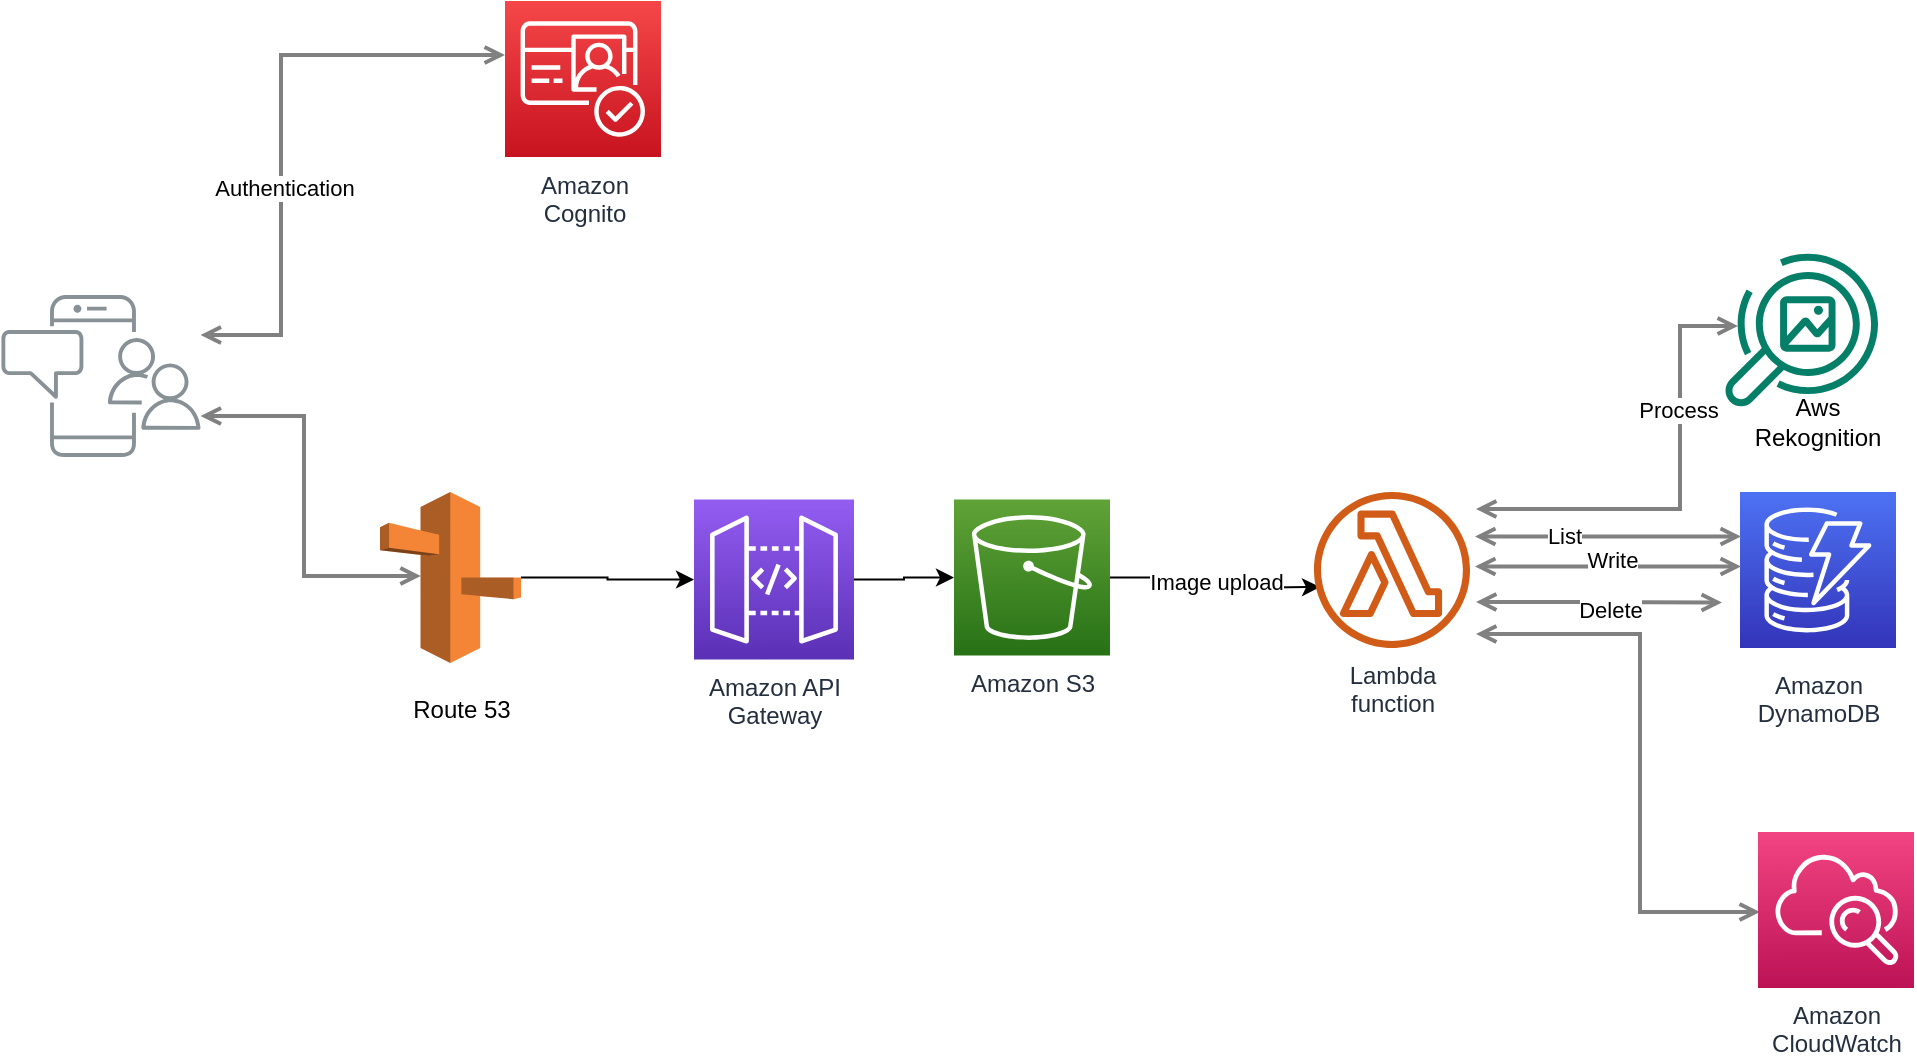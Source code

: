 <mxfile version="15.8.3" type="github"><diagram id="Ht1M8jgEwFfnCIfOTk4-" name="Page-1"><mxGraphModel dx="786" dy="458" grid="1" gridSize="10" guides="1" tooltips="1" connect="1" arrows="1" fold="1" page="1" pageScale="1" pageWidth="1169" pageHeight="827" math="0" shadow="0"><root><mxCell id="0"/><mxCell id="1" parent="0"/><mxCell id="UEzPUAAOIrF-is8g5C7q-124" style="edgeStyle=orthogonalEdgeStyle;rounded=0;orthogonalLoop=1;jettySize=auto;html=1;startArrow=open;startFill=0;endArrow=open;endFill=0;strokeWidth=2;strokeColor=#808080;" parent="1" source="UEzPUAAOIrF-is8g5C7q-110" target="UEzPUAAOIrF-is8g5C7q-111" edge="1"><mxGeometry relative="1" as="geometry"><Array as="points"><mxPoint x="193.5" y="241.5"/><mxPoint x="193.5" y="101.5"/></Array></mxGeometry></mxCell><mxCell id="Y5jQeSG2iGX0GZkxW1du-38" value="Authentication" style="edgeLabel;html=1;align=center;verticalAlign=middle;resizable=0;points=[];" vertex="1" connectable="0" parent="UEzPUAAOIrF-is8g5C7q-124"><mxGeometry x="-0.222" relative="1" as="geometry"><mxPoint x="1" as="offset"/></mxGeometry></mxCell><mxCell id="UEzPUAAOIrF-is8g5C7q-127" style="edgeStyle=orthogonalEdgeStyle;rounded=0;orthogonalLoop=1;jettySize=auto;html=1;startArrow=open;startFill=0;endArrow=open;endFill=0;strokeWidth=2;strokeColor=#808080;entryX=0.29;entryY=0.5;entryDx=0;entryDy=0;entryPerimeter=0;" parent="1" source="UEzPUAAOIrF-is8g5C7q-110" target="Y5jQeSG2iGX0GZkxW1du-2" edge="1"><mxGeometry relative="1" as="geometry"><Array as="points"><mxPoint x="205" y="282"/><mxPoint x="205" y="362"/><mxPoint x="263" y="362"/></Array><mxPoint x="233" y="362" as="targetPoint"/></mxGeometry></mxCell><mxCell id="UEzPUAAOIrF-is8g5C7q-110" value="" style="outlineConnect=0;gradientColor=none;fontColor=#545B64;strokeColor=none;fillColor=#879196;dashed=0;verticalLabelPosition=bottom;verticalAlign=top;align=center;html=1;fontSize=12;fontStyle=0;aspect=fixed;shape=mxgraph.aws4.illustration_notification;pointerEvents=1;labelBackgroundColor=#ffffff;" parent="1" vertex="1"><mxGeometry x="53.5" y="221.5" width="100" height="81" as="geometry"/></mxCell><mxCell id="UEzPUAAOIrF-is8g5C7q-111" value="Amazon &lt;br&gt;Cognito" style="outlineConnect=0;fontColor=#232F3E;gradientColor=#F54749;gradientDirection=north;fillColor=#C7131F;strokeColor=#ffffff;dashed=0;verticalLabelPosition=bottom;verticalAlign=top;align=center;html=1;fontSize=12;fontStyle=0;aspect=fixed;shape=mxgraph.aws4.resourceIcon;resIcon=mxgraph.aws4.cognito;labelBackgroundColor=#ffffff;" parent="1" vertex="1"><mxGeometry x="305.5" y="74.5" width="78" height="78" as="geometry"/></mxCell><mxCell id="Y5jQeSG2iGX0GZkxW1du-7" value="" style="edgeStyle=orthogonalEdgeStyle;rounded=0;orthogonalLoop=1;jettySize=auto;html=1;" edge="1" parent="1" source="UEzPUAAOIrF-is8g5C7q-114" target="Y5jQeSG2iGX0GZkxW1du-3"><mxGeometry relative="1" as="geometry"/></mxCell><mxCell id="UEzPUAAOIrF-is8g5C7q-114" value="Amazon API&lt;br&gt;Gateway&lt;br&gt;" style="outlineConnect=0;fontColor=#232F3E;gradientColor=#945DF2;gradientDirection=north;fillColor=#5A30B5;strokeColor=#ffffff;dashed=0;verticalLabelPosition=bottom;verticalAlign=top;align=center;html=1;fontSize=12;fontStyle=0;aspect=fixed;shape=mxgraph.aws4.resourceIcon;resIcon=mxgraph.aws4.api_gateway;labelBackgroundColor=#ffffff;" parent="1" vertex="1"><mxGeometry x="400" y="323.75" width="80" height="80" as="geometry"/></mxCell><mxCell id="UEzPUAAOIrF-is8g5C7q-119" value="Amazon&lt;br&gt;DynamoDB&lt;br&gt;" style="outlineConnect=0;fontColor=#232F3E;gradientColor=#4D72F3;gradientDirection=north;fillColor=#3334B9;strokeColor=#ffffff;dashed=0;verticalLabelPosition=bottom;verticalAlign=top;align=center;html=1;fontSize=12;fontStyle=0;aspect=fixed;shape=mxgraph.aws4.resourceIcon;resIcon=mxgraph.aws4.dynamodb;labelBackgroundColor=#ffffff;spacingTop=5;" parent="1" vertex="1"><mxGeometry x="923.0" y="320" width="78" height="78" as="geometry"/></mxCell><mxCell id="Y5jQeSG2iGX0GZkxW1du-6" style="edgeStyle=orthogonalEdgeStyle;rounded=0;orthogonalLoop=1;jettySize=auto;html=1;" edge="1" parent="1" source="Y5jQeSG2iGX0GZkxW1du-2" target="UEzPUAAOIrF-is8g5C7q-114"><mxGeometry relative="1" as="geometry"><mxPoint x="390" y="370" as="targetPoint"/></mxGeometry></mxCell><mxCell id="Y5jQeSG2iGX0GZkxW1du-2" value="" style="outlineConnect=0;dashed=0;verticalLabelPosition=bottom;verticalAlign=top;align=center;html=1;shape=mxgraph.aws3.route_53;fillColor=#F58536;gradientColor=none;" vertex="1" parent="1"><mxGeometry x="243" y="320" width="70.5" height="85.5" as="geometry"/></mxCell><mxCell id="Y5jQeSG2iGX0GZkxW1du-9" value="Image upload" style="edgeStyle=orthogonalEdgeStyle;rounded=0;orthogonalLoop=1;jettySize=auto;html=1;" edge="1" parent="1" source="Y5jQeSG2iGX0GZkxW1du-3"><mxGeometry relative="1" as="geometry"><mxPoint x="713" y="367.5" as="targetPoint"/></mxGeometry></mxCell><mxCell id="Y5jQeSG2iGX0GZkxW1du-3" value="Amazon S3" style="outlineConnect=0;fontColor=#232F3E;gradientColor=#60A337;gradientDirection=north;fillColor=#277116;strokeColor=#ffffff;dashed=0;verticalLabelPosition=bottom;verticalAlign=top;align=center;html=1;fontSize=12;fontStyle=0;aspect=fixed;shape=mxgraph.aws4.resourceIcon;resIcon=mxgraph.aws4.s3;labelBackgroundColor=#ffffff;" vertex="1" parent="1"><mxGeometry x="530.0" y="323.75" width="78" height="78" as="geometry"/></mxCell><mxCell id="Y5jQeSG2iGX0GZkxW1du-22" style="edgeStyle=orthogonalEdgeStyle;rounded=0;orthogonalLoop=1;jettySize=auto;html=1;startArrow=open;startFill=0;endArrow=open;endFill=0;strokeWidth=2;strokeColor=#808080;" edge="1" parent="1"><mxGeometry relative="1" as="geometry"><Array as="points"><mxPoint x="853.5" y="357.25"/><mxPoint x="853.5" y="357.25"/></Array><mxPoint x="790.5" y="357.25" as="sourcePoint"/><mxPoint x="923.501" y="357.25" as="targetPoint"/></mxGeometry></mxCell><mxCell id="Y5jQeSG2iGX0GZkxW1du-26" value="Write" style="edgeLabel;html=1;align=center;verticalAlign=middle;resizable=0;points=[];" vertex="1" connectable="0" parent="Y5jQeSG2iGX0GZkxW1du-22"><mxGeometry x="0.015" y="5" relative="1" as="geometry"><mxPoint x="1" y="1" as="offset"/></mxGeometry></mxCell><mxCell id="Y5jQeSG2iGX0GZkxW1du-23" style="edgeStyle=orthogonalEdgeStyle;rounded=0;orthogonalLoop=1;jettySize=auto;html=1;startArrow=open;startFill=0;endArrow=open;endFill=0;strokeWidth=2;strokeColor=#808080;" edge="1" parent="1"><mxGeometry relative="1" as="geometry"><mxPoint x="790.5" y="342.25" as="sourcePoint"/><mxPoint x="923.501" y="342.25" as="targetPoint"/><Array as="points"><mxPoint x="853.5" y="342.25"/><mxPoint x="853.5" y="342.25"/></Array></mxGeometry></mxCell><mxCell id="Y5jQeSG2iGX0GZkxW1du-25" value="List" style="edgeLabel;html=1;align=center;verticalAlign=middle;resizable=0;points=[];" vertex="1" connectable="0" parent="Y5jQeSG2iGX0GZkxW1du-23"><mxGeometry x="-0.346" y="2" relative="1" as="geometry"><mxPoint x="1" y="1" as="offset"/></mxGeometry></mxCell><mxCell id="Y5jQeSG2iGX0GZkxW1du-24" style="edgeStyle=orthogonalEdgeStyle;rounded=0;orthogonalLoop=1;jettySize=auto;html=1;startArrow=open;startFill=0;endArrow=open;endFill=0;strokeWidth=2;strokeColor=#808080;" edge="1" parent="1"><mxGeometry relative="1" as="geometry"><Array as="points"><mxPoint x="844" y="375.25"/><mxPoint x="844" y="375.25"/></Array><mxPoint x="791" y="375" as="sourcePoint"/><mxPoint x="914.001" y="375.25" as="targetPoint"/></mxGeometry></mxCell><mxCell id="Y5jQeSG2iGX0GZkxW1du-27" value="Delete" style="edgeLabel;html=1;align=center;verticalAlign=middle;resizable=0;points=[];" vertex="1" connectable="0" parent="Y5jQeSG2iGX0GZkxW1du-24"><mxGeometry x="0.083" y="-4" relative="1" as="geometry"><mxPoint as="offset"/></mxGeometry></mxCell><mxCell id="Y5jQeSG2iGX0GZkxW1du-31" style="edgeStyle=orthogonalEdgeStyle;rounded=0;orthogonalLoop=1;jettySize=auto;html=1;startArrow=open;startFill=0;endArrow=open;endFill=0;strokeWidth=2;strokeColor=#808080;" edge="1" parent="1"><mxGeometry relative="1" as="geometry"><Array as="points"><mxPoint x="873" y="391"/><mxPoint x="873" y="530"/></Array><mxPoint x="790.999" y="391" as="sourcePoint"/><mxPoint x="933.0" y="530" as="targetPoint"/></mxGeometry></mxCell><mxCell id="Y5jQeSG2iGX0GZkxW1du-34" style="edgeStyle=orthogonalEdgeStyle;rounded=0;orthogonalLoop=1;jettySize=auto;html=1;startArrow=open;startFill=0;endArrow=open;endFill=0;strokeWidth=2;strokeColor=#808080;verticalAlign=bottom;" edge="1" parent="1"><mxGeometry relative="1" as="geometry"><Array as="points"><mxPoint x="893" y="329"/><mxPoint x="893" y="237"/></Array><mxPoint x="790.999" y="328.5" as="sourcePoint"/><mxPoint x="922.0" y="237" as="targetPoint"/></mxGeometry></mxCell><mxCell id="Y5jQeSG2iGX0GZkxW1du-43" value="Process" style="edgeLabel;html=1;align=center;verticalAlign=middle;resizable=0;points=[];" vertex="1" connectable="0" parent="Y5jQeSG2iGX0GZkxW1du-34"><mxGeometry x="0.353" y="1" relative="1" as="geometry"><mxPoint y="-1" as="offset"/></mxGeometry></mxCell><mxCell id="Y5jQeSG2iGX0GZkxW1du-37" value="Aws Rekognition" style="text;html=1;strokeColor=none;fillColor=none;align=center;verticalAlign=middle;whiteSpace=wrap;rounded=0;" vertex="1" parent="1"><mxGeometry x="932" y="270" width="60" height="30" as="geometry"/></mxCell><object label="" id="Y5jQeSG2iGX0GZkxW1du-39"><mxCell style="sketch=0;outlineConnect=0;fontColor=#232F3E;gradientColor=none;fillColor=#067F68;strokeColor=none;dashed=0;verticalLabelPosition=bottom;verticalAlign=top;align=center;html=1;fontSize=12;fontStyle=0;aspect=fixed;pointerEvents=1;shape=mxgraph.aws4.rekognition_image;" vertex="1" parent="1"><mxGeometry x="915" y="200" width="77" height="78" as="geometry"/></mxCell></object><mxCell id="Y5jQeSG2iGX0GZkxW1du-41" value="Amazon&lt;br&gt;CloudWatch&lt;br&gt;" style="outlineConnect=0;fontColor=#232F3E;gradientColor=#F34482;gradientDirection=north;fillColor=#BC1356;strokeColor=#ffffff;dashed=0;verticalLabelPosition=bottom;verticalAlign=top;align=center;html=1;fontSize=12;fontStyle=0;aspect=fixed;shape=mxgraph.aws4.resourceIcon;resIcon=mxgraph.aws4.cloudwatch;labelBackgroundColor=#ffffff;" vertex="1" parent="1"><mxGeometry x="932.0" y="490" width="78" height="78" as="geometry"/></mxCell><mxCell id="Y5jQeSG2iGX0GZkxW1du-44" value="Lambda&lt;br&gt;function" style="outlineConnect=0;fontColor=#232F3E;gradientColor=none;fillColor=#D05C17;strokeColor=none;dashed=0;verticalLabelPosition=bottom;verticalAlign=top;align=center;html=1;fontSize=12;fontStyle=0;aspect=fixed;pointerEvents=1;shape=mxgraph.aws4.lambda_function;labelBackgroundColor=#ffffff;" vertex="1" parent="1"><mxGeometry x="710" y="320" width="78" height="78" as="geometry"/></mxCell><mxCell id="Y5jQeSG2iGX0GZkxW1du-47" value="Route 53" style="text;html=1;strokeColor=none;fillColor=none;align=center;verticalAlign=middle;whiteSpace=wrap;rounded=0;" vertex="1" parent="1"><mxGeometry x="254" y="414" width="60" height="30" as="geometry"/></mxCell></root></mxGraphModel></diagram></mxfile>